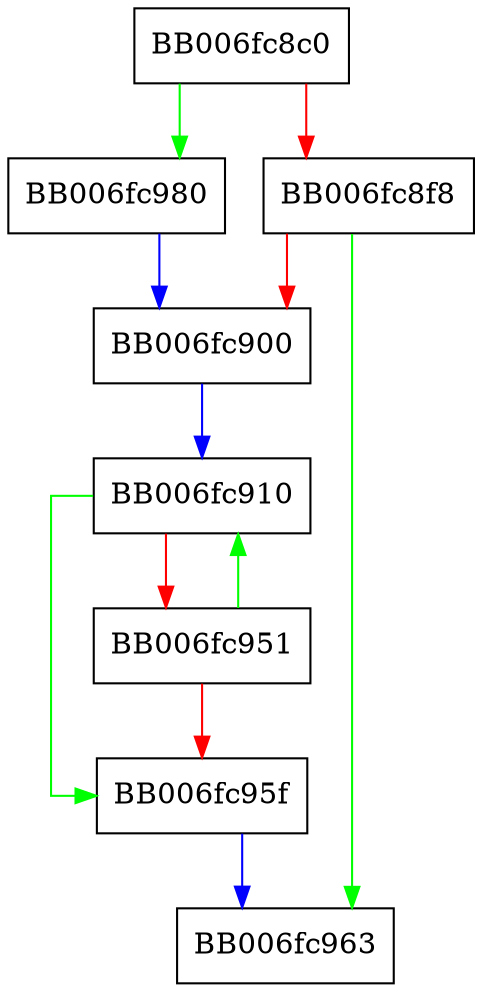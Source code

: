 digraph cipher_hw_cast5_cfb64_cipher {
  node [shape="box"];
  graph [splines=ortho];
  BB006fc8c0 -> BB006fc980 [color="green"];
  BB006fc8c0 -> BB006fc8f8 [color="red"];
  BB006fc8f8 -> BB006fc963 [color="green"];
  BB006fc8f8 -> BB006fc900 [color="red"];
  BB006fc900 -> BB006fc910 [color="blue"];
  BB006fc910 -> BB006fc95f [color="green"];
  BB006fc910 -> BB006fc951 [color="red"];
  BB006fc951 -> BB006fc910 [color="green"];
  BB006fc951 -> BB006fc95f [color="red"];
  BB006fc95f -> BB006fc963 [color="blue"];
  BB006fc980 -> BB006fc900 [color="blue"];
}